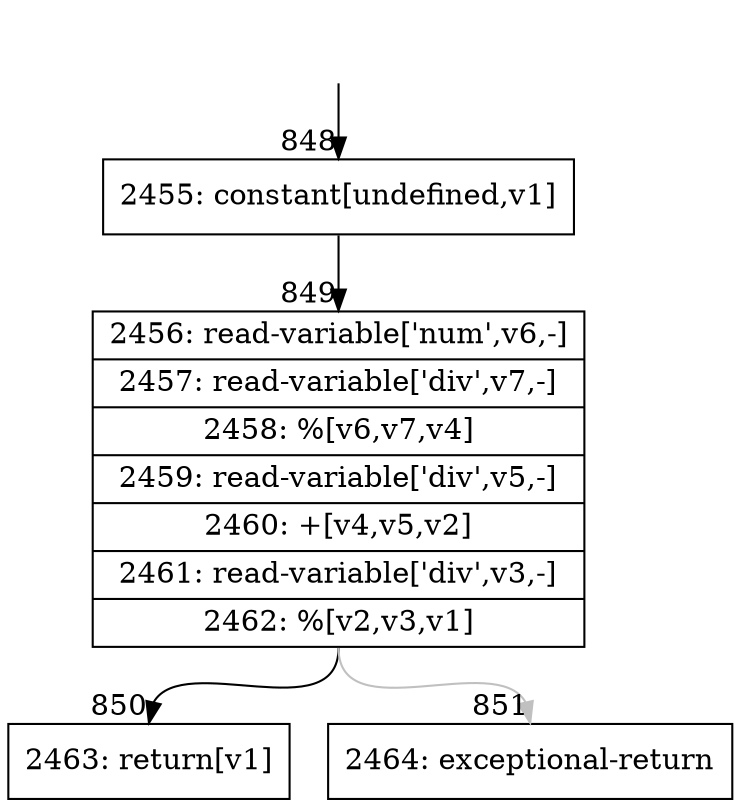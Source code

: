 digraph {
rankdir="TD"
BB_entry77[shape=none,label=""];
BB_entry77 -> BB848 [tailport=s, headport=n, headlabel="    848"]
BB848 [shape=record label="{2455: constant[undefined,v1]}" ] 
BB848 -> BB849 [tailport=s, headport=n, headlabel="      849"]
BB849 [shape=record label="{2456: read-variable['num',v6,-]|2457: read-variable['div',v7,-]|2458: %[v6,v7,v4]|2459: read-variable['div',v5,-]|2460: +[v4,v5,v2]|2461: read-variable['div',v3,-]|2462: %[v2,v3,v1]}" ] 
BB849 -> BB850 [tailport=s, headport=n, headlabel="      850"]
BB849 -> BB851 [tailport=s, headport=n, color=gray, headlabel="      851"]
BB850 [shape=record label="{2463: return[v1]}" ] 
BB851 [shape=record label="{2464: exceptional-return}" ] 
//#$~ 1256
}
